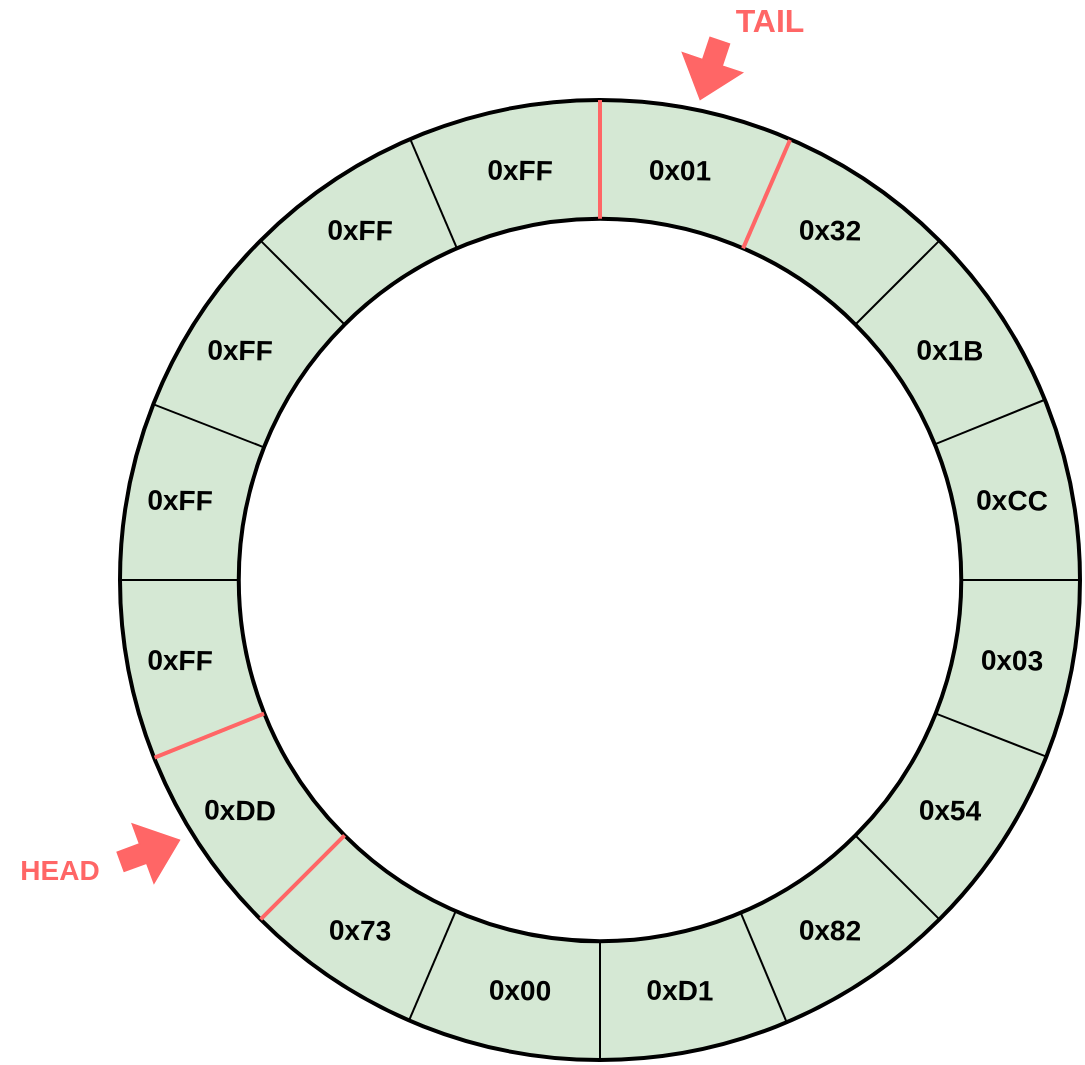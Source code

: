 <mxfile version="26.0.9">
  <diagram name="Page-1" id="CeugfAkqHP_-gC0C7meT">
    <mxGraphModel dx="954" dy="657" grid="1" gridSize="10" guides="1" tooltips="1" connect="1" arrows="1" fold="1" page="1" pageScale="1" pageWidth="1169" pageHeight="827" math="0" shadow="0">
      <root>
        <mxCell id="0" />
        <mxCell id="1" parent="0" />
        <mxCell id="WCbq8HKwsUfDew89DEBb-1" value="" style="ellipse;whiteSpace=wrap;html=1;aspect=fixed;strokeWidth=2;fillColor=#d5e8d4;strokeColor=#000000;" parent="1" vertex="1">
          <mxGeometry x="230" y="80" width="480" height="480" as="geometry" />
        </mxCell>
        <mxCell id="WCbq8HKwsUfDew89DEBb-2" value="" style="ellipse;whiteSpace=wrap;html=1;aspect=fixed;strokeWidth=2;" parent="1" vertex="1">
          <mxGeometry x="289.38" y="139.38" width="361.25" height="361.25" as="geometry" />
        </mxCell>
        <mxCell id="WCbq8HKwsUfDew89DEBb-3" value="" style="endArrow=none;html=1;rounded=0;exitX=0.5;exitY=1;exitDx=0;exitDy=0;entryX=0.5;entryY=1;entryDx=0;entryDy=0;" parent="1" source="WCbq8HKwsUfDew89DEBb-1" target="WCbq8HKwsUfDew89DEBb-2" edge="1">
          <mxGeometry width="50" height="50" relative="1" as="geometry">
            <mxPoint x="560" y="420" as="sourcePoint" />
            <mxPoint x="610" y="370" as="targetPoint" />
          </mxGeometry>
        </mxCell>
        <mxCell id="WCbq8HKwsUfDew89DEBb-4" value="" style="endArrow=none;html=1;rounded=0;entryX=0.5;entryY=0;entryDx=0;entryDy=0;exitX=0.5;exitY=0;exitDx=0;exitDy=0;strokeColor=#FF6666;strokeWidth=2;" parent="1" source="WCbq8HKwsUfDew89DEBb-2" target="WCbq8HKwsUfDew89DEBb-1" edge="1">
          <mxGeometry width="50" height="50" relative="1" as="geometry">
            <mxPoint x="540" y="430" as="sourcePoint" />
            <mxPoint x="590" y="380" as="targetPoint" />
          </mxGeometry>
        </mxCell>
        <mxCell id="WCbq8HKwsUfDew89DEBb-5" value="" style="endArrow=none;html=1;rounded=0;entryX=1;entryY=0.5;entryDx=0;entryDy=0;exitX=1;exitY=0.5;exitDx=0;exitDy=0;" parent="1" source="WCbq8HKwsUfDew89DEBb-2" target="WCbq8HKwsUfDew89DEBb-1" edge="1">
          <mxGeometry width="50" height="50" relative="1" as="geometry">
            <mxPoint x="540" y="430" as="sourcePoint" />
            <mxPoint x="590" y="380" as="targetPoint" />
          </mxGeometry>
        </mxCell>
        <mxCell id="WCbq8HKwsUfDew89DEBb-6" value="" style="endArrow=none;html=1;rounded=0;exitX=0;exitY=0.5;exitDx=0;exitDy=0;entryX=0;entryY=0.5;entryDx=0;entryDy=0;" parent="1" source="WCbq8HKwsUfDew89DEBb-1" target="WCbq8HKwsUfDew89DEBb-2" edge="1">
          <mxGeometry width="50" height="50" relative="1" as="geometry">
            <mxPoint x="540" y="430" as="sourcePoint" />
            <mxPoint x="590" y="380" as="targetPoint" />
          </mxGeometry>
        </mxCell>
        <mxCell id="WCbq8HKwsUfDew89DEBb-7" value="" style="endArrow=none;html=1;rounded=0;entryX=1;entryY=0;entryDx=0;entryDy=0;exitX=1;exitY=0;exitDx=0;exitDy=0;" parent="1" source="WCbq8HKwsUfDew89DEBb-2" target="WCbq8HKwsUfDew89DEBb-1" edge="1">
          <mxGeometry width="50" height="50" relative="1" as="geometry">
            <mxPoint x="540" y="430" as="sourcePoint" />
            <mxPoint x="590" y="380" as="targetPoint" />
          </mxGeometry>
        </mxCell>
        <mxCell id="WCbq8HKwsUfDew89DEBb-8" value="" style="endArrow=none;html=1;rounded=0;exitX=0;exitY=1;exitDx=0;exitDy=0;entryX=0;entryY=1;entryDx=0;entryDy=0;strokeColor=#FF6666;strokeWidth=2;" parent="1" source="WCbq8HKwsUfDew89DEBb-1" target="WCbq8HKwsUfDew89DEBb-2" edge="1">
          <mxGeometry width="50" height="50" relative="1" as="geometry">
            <mxPoint x="540" y="430" as="sourcePoint" />
            <mxPoint x="590" y="380" as="targetPoint" />
          </mxGeometry>
        </mxCell>
        <mxCell id="WCbq8HKwsUfDew89DEBb-9" value="" style="endArrow=none;html=1;rounded=0;exitX=0;exitY=0;exitDx=0;exitDy=0;entryX=0;entryY=0;entryDx=0;entryDy=0;" parent="1" source="WCbq8HKwsUfDew89DEBb-1" target="WCbq8HKwsUfDew89DEBb-2" edge="1">
          <mxGeometry width="50" height="50" relative="1" as="geometry">
            <mxPoint x="540" y="430" as="sourcePoint" />
            <mxPoint x="590" y="380" as="targetPoint" />
          </mxGeometry>
        </mxCell>
        <mxCell id="WCbq8HKwsUfDew89DEBb-10" value="" style="endArrow=none;html=1;rounded=0;exitX=1;exitY=1;exitDx=0;exitDy=0;entryX=1;entryY=1;entryDx=0;entryDy=0;" parent="1" source="WCbq8HKwsUfDew89DEBb-1" target="WCbq8HKwsUfDew89DEBb-2" edge="1">
          <mxGeometry width="50" height="50" relative="1" as="geometry">
            <mxPoint x="540" y="430" as="sourcePoint" />
            <mxPoint x="590" y="380" as="targetPoint" />
          </mxGeometry>
        </mxCell>
        <mxCell id="WCbq8HKwsUfDew89DEBb-17" value="" style="endArrow=none;html=1;rounded=0;exitX=0.695;exitY=0.962;exitDx=0;exitDy=0;exitPerimeter=0;entryX=0.695;entryY=0.961;entryDx=0;entryDy=0;entryPerimeter=0;" parent="1" source="WCbq8HKwsUfDew89DEBb-1" target="WCbq8HKwsUfDew89DEBb-2" edge="1">
          <mxGeometry width="50" height="50" relative="1" as="geometry">
            <mxPoint x="480" y="510" as="sourcePoint" />
            <mxPoint x="540" y="485" as="targetPoint" />
          </mxGeometry>
        </mxCell>
        <mxCell id="WCbq8HKwsUfDew89DEBb-18" value="" style="endArrow=none;html=1;rounded=0;entryX=0.302;entryY=0.04;entryDx=0;entryDy=0;entryPerimeter=0;exitX=0.302;exitY=0.041;exitDx=0;exitDy=0;exitPerimeter=0;" parent="1" source="WCbq8HKwsUfDew89DEBb-2" target="WCbq8HKwsUfDew89DEBb-1" edge="1">
          <mxGeometry width="50" height="50" relative="1" as="geometry">
            <mxPoint x="340" y="160" as="sourcePoint" />
            <mxPoint x="390" y="110" as="targetPoint" />
          </mxGeometry>
        </mxCell>
        <mxCell id="WCbq8HKwsUfDew89DEBb-19" value="" style="endArrow=none;html=1;rounded=0;exitX=0.035;exitY=0.317;exitDx=0;exitDy=0;exitPerimeter=0;entryX=0.034;entryY=0.316;entryDx=0;entryDy=0;entryPerimeter=0;" parent="1" source="WCbq8HKwsUfDew89DEBb-1" target="WCbq8HKwsUfDew89DEBb-2" edge="1">
          <mxGeometry width="50" height="50" relative="1" as="geometry">
            <mxPoint x="290" y="280" as="sourcePoint" />
            <mxPoint x="340" y="230" as="targetPoint" />
          </mxGeometry>
        </mxCell>
        <mxCell id="WCbq8HKwsUfDew89DEBb-20" value="" style="endArrow=none;html=1;rounded=0;exitX=0.965;exitY=0.685;exitDx=0;exitDy=0;exitPerimeter=0;entryX=0.965;entryY=0.684;entryDx=0;entryDy=0;entryPerimeter=0;" parent="1" source="WCbq8HKwsUfDew89DEBb-2" target="WCbq8HKwsUfDew89DEBb-1" edge="1">
          <mxGeometry width="50" height="50" relative="1" as="geometry">
            <mxPoint x="630" y="420" as="sourcePoint" />
            <mxPoint x="680" y="370" as="targetPoint" />
          </mxGeometry>
        </mxCell>
        <mxCell id="WCbq8HKwsUfDew89DEBb-21" value="" style="endArrow=none;html=1;rounded=0;entryX=0.035;entryY=0.685;entryDx=0;entryDy=0;entryPerimeter=0;exitX=0.036;exitY=0.685;exitDx=0;exitDy=0;exitPerimeter=0;strokeColor=#FF6666;strokeWidth=2;" parent="1" source="WCbq8HKwsUfDew89DEBb-1" target="WCbq8HKwsUfDew89DEBb-2" edge="1">
          <mxGeometry width="50" height="50" relative="1" as="geometry">
            <mxPoint x="250" y="410" as="sourcePoint" />
            <mxPoint x="480" y="340" as="targetPoint" />
          </mxGeometry>
        </mxCell>
        <mxCell id="WCbq8HKwsUfDew89DEBb-22" value="" style="endArrow=none;html=1;rounded=0;entryX=0.964;entryY=0.312;entryDx=0;entryDy=0;entryPerimeter=0;exitX=0.964;exitY=0.312;exitDx=0;exitDy=0;exitPerimeter=0;" parent="1" source="WCbq8HKwsUfDew89DEBb-2" target="WCbq8HKwsUfDew89DEBb-1" edge="1">
          <mxGeometry width="50" height="50" relative="1" as="geometry">
            <mxPoint x="650" y="270" as="sourcePoint" />
            <mxPoint x="690" y="230" as="targetPoint" />
          </mxGeometry>
        </mxCell>
        <mxCell id="WCbq8HKwsUfDew89DEBb-23" value="" style="endArrow=none;html=1;rounded=0;exitX=0.301;exitY=0.959;exitDx=0;exitDy=0;exitPerimeter=0;entryX=0.3;entryY=0.959;entryDx=0;entryDy=0;entryPerimeter=0;" parent="1" source="WCbq8HKwsUfDew89DEBb-1" target="WCbq8HKwsUfDew89DEBb-2" edge="1">
          <mxGeometry width="50" height="50" relative="1" as="geometry">
            <mxPoint x="350" y="550" as="sourcePoint" />
            <mxPoint x="400" y="500" as="targetPoint" />
          </mxGeometry>
        </mxCell>
        <mxCell id="WCbq8HKwsUfDew89DEBb-24" value="" style="endArrow=none;html=1;rounded=0;exitX=0.698;exitY=0.041;exitDx=0;exitDy=0;exitPerimeter=0;strokeColor=#FF6666;strokeWidth=2;" parent="1" source="WCbq8HKwsUfDew89DEBb-2" edge="1">
          <mxGeometry width="50" height="50" relative="1" as="geometry">
            <mxPoint x="540" y="150" as="sourcePoint" />
            <mxPoint x="565" y="100" as="targetPoint" />
          </mxGeometry>
        </mxCell>
        <mxCell id="WCbq8HKwsUfDew89DEBb-28" value="&lt;font style=&quot;font-size: 14px;&quot;&gt;&lt;b&gt;0x32&lt;/b&gt;&lt;/font&gt;" style="text;html=1;align=center;verticalAlign=middle;whiteSpace=wrap;rounded=0;rotation=1;" parent="1" vertex="1">
          <mxGeometry x="555" y="130" width="60" height="30" as="geometry" />
        </mxCell>
        <mxCell id="WCbq8HKwsUfDew89DEBb-29" value="&lt;font style=&quot;font-size: 14px;&quot;&gt;&lt;b&gt;0x1B&lt;/b&gt;&lt;/font&gt;" style="text;html=1;align=center;verticalAlign=middle;whiteSpace=wrap;rounded=0;rotation=1;" parent="1" vertex="1">
          <mxGeometry x="615" y="190" width="60" height="30" as="geometry" />
        </mxCell>
        <mxCell id="WCbq8HKwsUfDew89DEBb-30" value="&lt;font style=&quot;font-size: 14px;&quot;&gt;&lt;b&gt;0xCC&lt;/b&gt;&lt;/font&gt;" style="text;html=1;align=center;verticalAlign=middle;whiteSpace=wrap;rounded=0;rotation=1;" parent="1" vertex="1">
          <mxGeometry x="650.63" y="270.09" width="50" height="20" as="geometry" />
        </mxCell>
        <mxCell id="WCbq8HKwsUfDew89DEBb-32" value="&lt;font style=&quot;font-size: 14px;&quot;&gt;&lt;b&gt;0x03&lt;/b&gt;&lt;/font&gt;" style="text;html=1;align=center;verticalAlign=middle;whiteSpace=wrap;rounded=0;rotation=1;" parent="1" vertex="1">
          <mxGeometry x="650.63" y="350" width="50" height="20" as="geometry" />
        </mxCell>
        <mxCell id="WCbq8HKwsUfDew89DEBb-33" value="&lt;font style=&quot;font-size: 14px;&quot;&gt;&lt;b&gt;0x54&lt;/b&gt;&lt;/font&gt;" style="text;html=1;align=center;verticalAlign=middle;whiteSpace=wrap;rounded=0;rotation=1;" parent="1" vertex="1">
          <mxGeometry x="615" y="420" width="60" height="30" as="geometry" />
        </mxCell>
        <mxCell id="WCbq8HKwsUfDew89DEBb-34" value="&lt;font style=&quot;font-size: 14px;&quot;&gt;&lt;b&gt;0x82&lt;/b&gt;&lt;/font&gt;" style="text;html=1;align=center;verticalAlign=middle;whiteSpace=wrap;rounded=0;rotation=1;" parent="1" vertex="1">
          <mxGeometry x="555" y="480" width="60" height="30" as="geometry" />
        </mxCell>
        <mxCell id="WCbq8HKwsUfDew89DEBb-35" value="&lt;font style=&quot;font-size: 14px;&quot;&gt;&lt;b&gt;0xD1&lt;/b&gt;&lt;/font&gt;" style="text;html=1;align=center;verticalAlign=middle;whiteSpace=wrap;rounded=0;rotation=1;" parent="1" vertex="1">
          <mxGeometry x="480" y="510" width="60" height="30" as="geometry" />
        </mxCell>
        <mxCell id="WCbq8HKwsUfDew89DEBb-36" value="&lt;font style=&quot;font-size: 14px;&quot;&gt;&lt;b&gt;0x00&lt;/b&gt;&lt;/font&gt;" style="text;html=1;align=center;verticalAlign=middle;whiteSpace=wrap;rounded=0;rotation=1;" parent="1" vertex="1">
          <mxGeometry x="400" y="510" width="60" height="30" as="geometry" />
        </mxCell>
        <mxCell id="WCbq8HKwsUfDew89DEBb-38" value="&lt;font style=&quot;font-size: 14px;&quot;&gt;&lt;b&gt;0x73&lt;/b&gt;&lt;/font&gt;" style="text;html=1;align=center;verticalAlign=middle;whiteSpace=wrap;rounded=0;rotation=1;" parent="1" vertex="1">
          <mxGeometry x="320" y="480" width="60" height="30" as="geometry" />
        </mxCell>
        <mxCell id="WCbq8HKwsUfDew89DEBb-39" value="&lt;font style=&quot;font-size: 14px;&quot;&gt;&lt;b&gt;0xDD&lt;/b&gt;&lt;/font&gt;" style="text;html=1;align=center;verticalAlign=middle;whiteSpace=wrap;rounded=0;rotation=1;" parent="1" vertex="1">
          <mxGeometry x="260" y="420" width="60" height="30" as="geometry" />
        </mxCell>
        <mxCell id="WCbq8HKwsUfDew89DEBb-40" value="&lt;font style=&quot;font-size: 14px;&quot;&gt;&lt;b&gt;0xFF&lt;/b&gt;&lt;/font&gt;" style="text;html=1;align=center;verticalAlign=middle;whiteSpace=wrap;rounded=0;rotation=1;" parent="1" vertex="1">
          <mxGeometry x="230" y="345" width="60" height="30" as="geometry" />
        </mxCell>
        <mxCell id="WCbq8HKwsUfDew89DEBb-41" value="&lt;font style=&quot;font-size: 14px;&quot;&gt;&lt;b&gt;0xFF&lt;/b&gt;&lt;/font&gt;" style="text;html=1;align=center;verticalAlign=middle;whiteSpace=wrap;rounded=0;rotation=1;" parent="1" vertex="1">
          <mxGeometry x="230" y="265.09" width="60" height="30" as="geometry" />
        </mxCell>
        <mxCell id="WCbq8HKwsUfDew89DEBb-42" value="&lt;font style=&quot;font-size: 14px;&quot;&gt;&lt;b&gt;0xFF&lt;/b&gt;&lt;/font&gt;" style="text;html=1;align=center;verticalAlign=middle;whiteSpace=wrap;rounded=0;rotation=1;" parent="1" vertex="1">
          <mxGeometry x="260" y="190.0" width="60" height="30" as="geometry" />
        </mxCell>
        <mxCell id="WCbq8HKwsUfDew89DEBb-43" value="&lt;font style=&quot;font-size: 14px;&quot;&gt;&lt;b&gt;0xFF&lt;/b&gt;&lt;/font&gt;" style="text;html=1;align=center;verticalAlign=middle;whiteSpace=wrap;rounded=0;rotation=1;" parent="1" vertex="1">
          <mxGeometry x="320" y="130.0" width="60" height="30" as="geometry" />
        </mxCell>
        <mxCell id="WCbq8HKwsUfDew89DEBb-44" value="&lt;font style=&quot;font-size: 14px;&quot;&gt;&lt;b&gt;0xFF&lt;/b&gt;&lt;/font&gt;" style="text;html=1;align=center;verticalAlign=middle;whiteSpace=wrap;rounded=0;rotation=1;" parent="1" vertex="1">
          <mxGeometry x="400" y="100.0" width="60" height="30" as="geometry" />
        </mxCell>
        <mxCell id="WCbq8HKwsUfDew89DEBb-45" value="&lt;font style=&quot;font-size: 14px;&quot;&gt;&lt;b&gt;0x01&lt;/b&gt;&lt;/font&gt;" style="text;html=1;align=center;verticalAlign=middle;whiteSpace=wrap;rounded=0;rotation=1;" parent="1" vertex="1">
          <mxGeometry x="480" y="100.0" width="60" height="30" as="geometry" />
        </mxCell>
        <mxCell id="Uf9qxkvdSIjR4SoBu_wA-1" value="" style="shape=flexArrow;endArrow=classic;html=1;rounded=0;strokeColor=#FF6666;fillColor=#FF6666;" edge="1" parent="1">
          <mxGeometry width="50" height="50" relative="1" as="geometry">
            <mxPoint x="530" y="50" as="sourcePoint" />
            <mxPoint x="520" y="80" as="targetPoint" />
          </mxGeometry>
        </mxCell>
        <mxCell id="Uf9qxkvdSIjR4SoBu_wA-3" value="" style="shape=flexArrow;endArrow=classic;html=1;rounded=0;strokeColor=#FF6666;fillColor=#FF6666;" edge="1" parent="1">
          <mxGeometry width="50" height="50" relative="1" as="geometry">
            <mxPoint x="230" y="461" as="sourcePoint" />
            <mxPoint x="260" y="450" as="targetPoint" />
          </mxGeometry>
        </mxCell>
        <mxCell id="Uf9qxkvdSIjR4SoBu_wA-4" value="&lt;b&gt;&lt;font style=&quot;font-size: 14px; color: rgb(255, 102, 102);&quot;&gt;HEAD&lt;/font&gt;&lt;/b&gt;" style="text;html=1;align=center;verticalAlign=middle;whiteSpace=wrap;rounded=0;" vertex="1" parent="1">
          <mxGeometry x="170" y="450" width="60" height="30" as="geometry" />
        </mxCell>
        <mxCell id="Uf9qxkvdSIjR4SoBu_wA-5" value="&lt;b&gt;&lt;font style=&quot;color: rgb(255, 102, 102); font-size: 16px;&quot;&gt;TAIL&lt;/font&gt;&lt;/b&gt;" style="text;html=1;align=center;verticalAlign=middle;whiteSpace=wrap;rounded=0;" vertex="1" parent="1">
          <mxGeometry x="530" y="30" width="50" height="20" as="geometry" />
        </mxCell>
      </root>
    </mxGraphModel>
  </diagram>
</mxfile>
